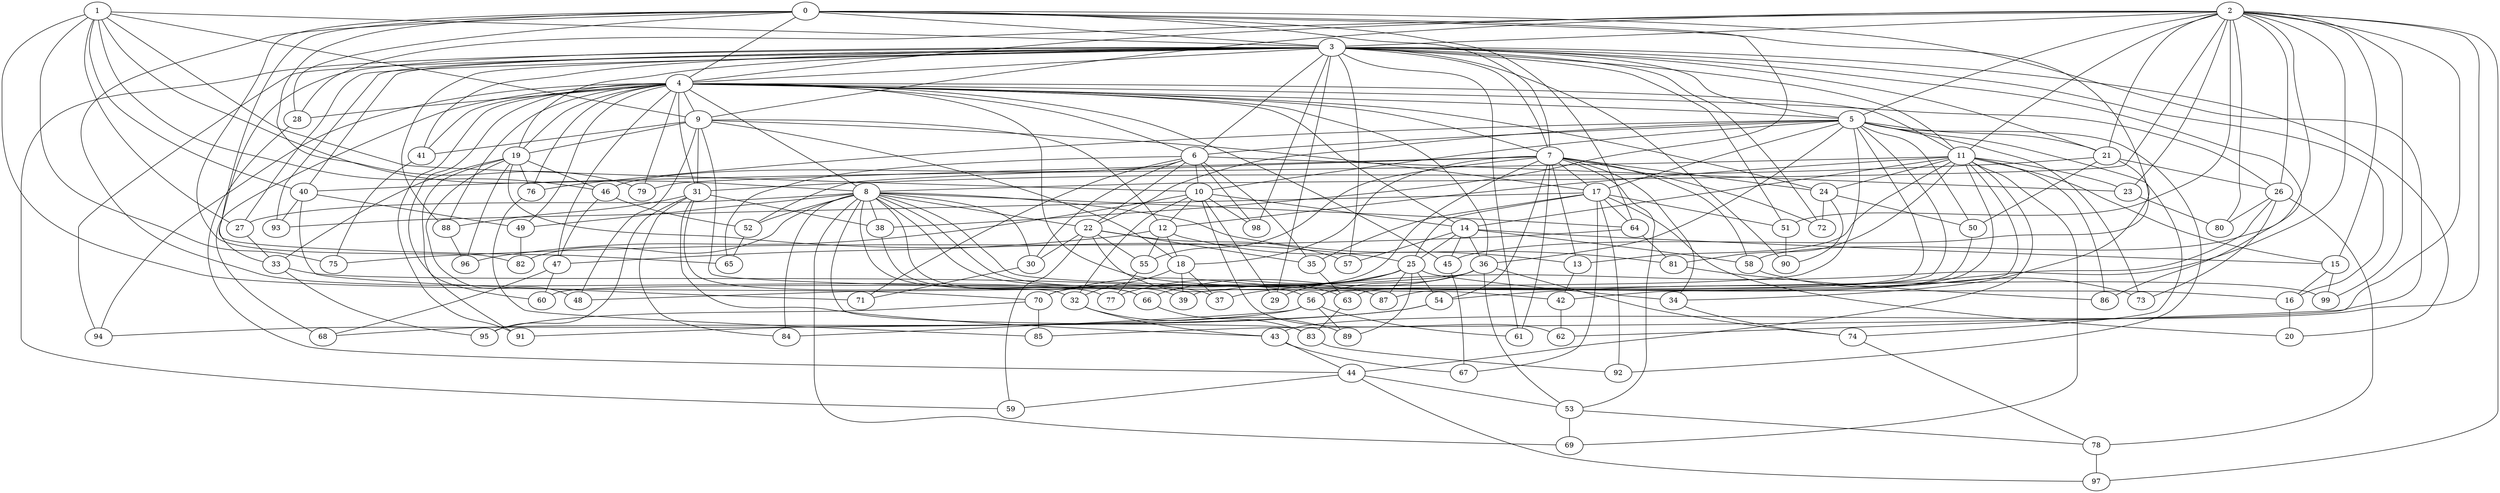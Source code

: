 strict graph "barabasi_albert_graph(100,3)" {
0;
1;
2;
3;
4;
5;
6;
7;
8;
9;
10;
11;
12;
13;
14;
15;
16;
17;
18;
19;
20;
21;
22;
23;
24;
25;
26;
27;
28;
29;
30;
31;
32;
33;
34;
35;
36;
37;
38;
39;
40;
41;
42;
43;
44;
45;
46;
47;
48;
49;
50;
51;
52;
53;
54;
55;
56;
57;
58;
59;
60;
61;
62;
63;
64;
65;
66;
67;
68;
69;
70;
71;
72;
73;
74;
75;
76;
77;
78;
79;
80;
81;
82;
83;
84;
85;
86;
87;
88;
89;
90;
91;
92;
93;
94;
95;
96;
97;
98;
99;
0 -- 64  [is_available=True, prob="0.120835171993"];
0 -- 65  [is_available=True, prob="0.531606783832"];
0 -- 3  [is_available=True, prob="1.0"];
0 -- 4  [is_available=True, prob="0.0821157607955"];
0 -- 38  [is_available=True, prob="0.191074374047"];
0 -- 7  [is_available=True, prob="0.429458257867"];
0 -- 45  [is_available=True, prob="0.155054420628"];
0 -- 77  [is_available=True, prob="0.574771560812"];
0 -- 82  [is_available=True, prob="0.918465393138"];
0 -- 79  [is_available=True, prob="0.502425692246"];
0 -- 28  [is_available=True, prob="1.0"];
0 -- 62  [is_available=True, prob="0.698121350725"];
1 -- 3  [is_available=True, prob="1.0"];
1 -- 70  [is_available=True, prob="0.069404809147"];
1 -- 8  [is_available=True, prob="0.992361669164"];
1 -- 9  [is_available=True, prob="0.343524150892"];
1 -- 10  [is_available=True, prob="1.0"];
1 -- 75  [is_available=True, prob="0.454712796855"];
1 -- 46  [is_available=True, prob="0.802662525849"];
1 -- 40  [is_available=True, prob="1.0"];
1 -- 27  [is_available=True, prob="0.0154160783923"];
2 -- 97  [is_available=True, prob="0.0314909212198"];
2 -- 3  [is_available=True, prob="0.741455955929"];
2 -- 4  [is_available=True, prob="1.0"];
2 -- 5  [is_available=True, prob="0.511158573143"];
2 -- 8  [is_available=True, prob="1.0"];
2 -- 9  [is_available=True, prob="0.571173533409"];
2 -- 11  [is_available=True, prob="0.833366929502"];
2 -- 15  [is_available=True, prob="1.0"];
2 -- 80  [is_available=True, prob="0.295733190605"];
2 -- 43  [is_available=True, prob="0.662381193992"];
2 -- 51  [is_available=True, prob="0.0727374175967"];
2 -- 21  [is_available=True, prob="1.0"];
2 -- 99  [is_available=True, prob="1.0"];
2 -- 23  [is_available=True, prob="0.733386450955"];
2 -- 26  [is_available=True, prob="0.582897946638"];
2 -- 28  [is_available=True, prob="1.0"];
2 -- 58  [is_available=True, prob="0.338266462176"];
2 -- 85  [is_available=True, prob="0.313951348394"];
2 -- 37  [is_available=True, prob="0.753676874532"];
3 -- 4  [is_available=True, prob="0.119907299479"];
3 -- 5  [is_available=True, prob="0.927053615179"];
3 -- 6  [is_available=True, prob="0.654956036997"];
3 -- 7  [is_available=True, prob="0.518171200352"];
3 -- 11  [is_available=True, prob="0.0821722250931"];
3 -- 16  [is_available=True, prob="0.421378936461"];
3 -- 19  [is_available=True, prob="0.931447988076"];
3 -- 20  [is_available=True, prob="0.33719278613"];
3 -- 21  [is_available=True, prob="0.241525045112"];
3 -- 27  [is_available=True, prob="0.677509206432"];
3 -- 29  [is_available=True, prob="0.431980770413"];
3 -- 33  [is_available=True, prob="1.0"];
3 -- 40  [is_available=True, prob="0.42504170046"];
3 -- 41  [is_available=True, prob="0.226192760445"];
3 -- 51  [is_available=True, prob="0.793879418408"];
3 -- 57  [is_available=True, prob="0.967898700299"];
3 -- 59  [is_available=True, prob="0.196554876066"];
3 -- 61  [is_available=True, prob="0.23135976692"];
3 -- 72  [is_available=True, prob="1.0"];
3 -- 86  [is_available=True, prob="1.0"];
3 -- 88  [is_available=True, prob="0.718686668152"];
3 -- 90  [is_available=True, prob="1.0"];
3 -- 93  [is_available=True, prob="0.234903156629"];
3 -- 94  [is_available=True, prob="1.0"];
3 -- 98  [is_available=True, prob="0.329829202482"];
4 -- 5  [is_available=True, prob="0.840582891092"];
4 -- 6  [is_available=True, prob="0.374991655029"];
4 -- 7  [is_available=True, prob="0.135717728273"];
4 -- 8  [is_available=True, prob="0.0365557337342"];
4 -- 9  [is_available=True, prob="0.129222309385"];
4 -- 11  [is_available=True, prob="1.0"];
4 -- 14  [is_available=True, prob="0.372606343188"];
4 -- 19  [is_available=True, prob="1.0"];
4 -- 24  [is_available=True, prob="1.0"];
4 -- 26  [is_available=True, prob="0.58516409991"];
4 -- 28  [is_available=True, prob="0.415624022849"];
4 -- 31  [is_available=True, prob="1.0"];
4 -- 36  [is_available=True, prob="0.479770188193"];
4 -- 41  [is_available=True, prob="0.063010930374"];
4 -- 45  [is_available=True, prob="0.190642028118"];
4 -- 47  [is_available=True, prob="1.0"];
4 -- 49  [is_available=True, prob="0.467419118356"];
4 -- 60  [is_available=True, prob="0.208812142988"];
4 -- 68  [is_available=True, prob="0.549281158113"];
4 -- 76  [is_available=True, prob="0.485707567934"];
4 -- 79  [is_available=True, prob="0.942232450955"];
4 -- 88  [is_available=True, prob="0.866725007758"];
4 -- 91  [is_available=True, prob="0.0657222650276"];
4 -- 94  [is_available=True, prob="1.0"];
4 -- 99  [is_available=True, prob="1.0"];
5 -- 6  [is_available=True, prob="0.893666022109"];
5 -- 39  [is_available=True, prob="1.0"];
5 -- 73  [is_available=True, prob="1.0"];
5 -- 10  [is_available=True, prob="0.0641061979506"];
5 -- 76  [is_available=True, prob="1.0"];
5 -- 92  [is_available=True, prob="1.0"];
5 -- 17  [is_available=True, prob="0.315118641235"];
5 -- 50  [is_available=True, prob="0.10185294663"];
5 -- 21  [is_available=True, prob="0.787458509351"];
5 -- 22  [is_available=True, prob="0.350778801265"];
5 -- 56  [is_available=True, prob="0.564579814443"];
5 -- 36  [is_available=True, prob="1.0"];
5 -- 60  [is_available=True, prob="0.919884729889"];
5 -- 74  [is_available=True, prob="0.176063106189"];
6 -- 65  [is_available=True, prob="0.207100766847"];
6 -- 98  [is_available=True, prob="0.101998499414"];
6 -- 71  [is_available=True, prob="0.350295400107"];
6 -- 10  [is_available=True, prob="1.0"];
6 -- 46  [is_available=True, prob="1.0"];
6 -- 35  [is_available=True, prob="0.274720404976"];
6 -- 22  [is_available=True, prob="0.946729372391"];
6 -- 23  [is_available=True, prob="0.0382170815385"];
6 -- 30  [is_available=True, prob="0.0481480110567"];
7 -- 34  [is_available=True, prob="1.0"];
7 -- 70  [is_available=True, prob="0.506273445029"];
7 -- 72  [is_available=True, prob="0.653093791435"];
7 -- 13  [is_available=True, prob="1.0"];
7 -- 79  [is_available=True, prob="0.159998257521"];
7 -- 17  [is_available=True, prob="1.0"];
7 -- 18  [is_available=True, prob="1.0"];
7 -- 52  [is_available=True, prob="0.447476406023"];
7 -- 53  [is_available=True, prob="1.0"];
7 -- 54  [is_available=True, prob="0.130137075976"];
7 -- 55  [is_available=True, prob="0.840625516594"];
7 -- 24  [is_available=True, prob="0.804653725946"];
7 -- 58  [is_available=True, prob="0.913850132181"];
7 -- 61  [is_available=True, prob="0.396870146494"];
8 -- 64  [is_available=True, prob="0.713457637676"];
8 -- 69  [is_available=True, prob="0.167106513948"];
8 -- 38  [is_available=True, prob="0.657890954543"];
8 -- 39  [is_available=True, prob="0.19081620696"];
8 -- 66  [is_available=True, prob="0.29376658753"];
8 -- 16  [is_available=True, prob="0.314316730848"];
8 -- 49  [is_available=True, prob="0.637343946446"];
8 -- 82  [is_available=True, prob="0.890265137432"];
8 -- 83  [is_available=True, prob="0.849921378161"];
8 -- 52  [is_available=True, prob="1.0"];
8 -- 22  [is_available=True, prob="0.681380776799"];
8 -- 87  [is_available=True, prob="1.0"];
8 -- 56  [is_available=True, prob="0.634941255764"];
8 -- 84  [is_available=True, prob="0.807226099878"];
8 -- 27  [is_available=True, prob="0.806895216426"];
8 -- 30  [is_available=True, prob="0.580035132904"];
8 -- 81  [is_available=True, prob="1.0"];
9 -- 41  [is_available=True, prob="1.0"];
9 -- 42  [is_available=True, prob="0.534180483916"];
9 -- 12  [is_available=True, prob="0.0193895765203"];
9 -- 48  [is_available=True, prob="1.0"];
9 -- 17  [is_available=True, prob="1.0"];
9 -- 18  [is_available=True, prob="1.0"];
9 -- 19  [is_available=True, prob="0.83039550183"];
9 -- 31  [is_available=True, prob="1.0"];
10 -- 32  [is_available=True, prob="0.754538011546"];
10 -- 98  [is_available=True, prob="0.585952015465"];
10 -- 96  [is_available=True, prob="1.0"];
10 -- 12  [is_available=True, prob="0.0161963774493"];
10 -- 14  [is_available=True, prob="0.300957514761"];
10 -- 29  [is_available=True, prob="1.0"];
10 -- 62  [is_available=True, prob="0.55412445517"];
11 -- 69  [is_available=True, prob="0.791886611123"];
11 -- 40  [is_available=True, prob="0.560012728658"];
11 -- 44  [is_available=True, prob="1.0"];
11 -- 42  [is_available=True, prob="1.0"];
11 -- 87  [is_available=True, prob="0.460304401812"];
11 -- 12  [is_available=True, prob="0.689671444143"];
11 -- 13  [is_available=True, prob="0.959143817735"];
11 -- 14  [is_available=True, prob="0.42176268949"];
11 -- 15  [is_available=True, prob="0.43520353485"];
11 -- 81  [is_available=True, prob="1.0"];
11 -- 86  [is_available=True, prob="0.557830646576"];
11 -- 23  [is_available=True, prob="0.367421512601"];
11 -- 24  [is_available=True, prob="0.847224435789"];
12 -- 13  [is_available=True, prob="1.0"];
12 -- 47  [is_available=True, prob="0.56061082505"];
12 -- 18  [is_available=True, prob="1.0"];
12 -- 55  [is_available=True, prob="0.443406329706"];
13 -- 42  [is_available=True, prob="0.351675389538"];
14 -- 45  [is_available=True, prob="0.121149337755"];
14 -- 15  [is_available=True, prob="0.496855301544"];
14 -- 57  [is_available=True, prob="0.282985443017"];
14 -- 25  [is_available=True, prob="1.0"];
14 -- 58  [is_available=True, prob="1.0"];
14 -- 36  [is_available=True, prob="0.583332746509"];
15 -- 16  [is_available=True, prob="0.0567559867245"];
15 -- 99  [is_available=True, prob="0.335108651268"];
16 -- 20  [is_available=True, prob="1.0"];
17 -- 64  [is_available=True, prob="0.476283253251"];
17 -- 67  [is_available=True, prob="0.47823227114"];
17 -- 35  [is_available=True, prob="0.840966839775"];
17 -- 51  [is_available=True, prob="0.538083620984"];
17 -- 20  [is_available=True, prob="0.299661309703"];
17 -- 25  [is_available=True, prob="0.094069075324"];
17 -- 92  [is_available=True, prob="0.257377406202"];
17 -- 93  [is_available=True, prob="1.0"];
18 -- 32  [is_available=True, prob="0.33638929174"];
18 -- 37  [is_available=True, prob="0.381349007062"];
18 -- 39  [is_available=True, prob="0.719701525379"];
19 -- 96  [is_available=True, prob="0.66820566397"];
19 -- 33  [is_available=True, prob="1.0"];
19 -- 76  [is_available=True, prob="0.255022860503"];
19 -- 46  [is_available=True, prob="0.192283536981"];
19 -- 48  [is_available=True, prob="0.522912886079"];
19 -- 25  [is_available=True, prob="0.293264565529"];
19 -- 91  [is_available=True, prob="0.833600370374"];
21 -- 34  [is_available=True, prob="0.419917324654"];
21 -- 50  [is_available=True, prob="0.329477505664"];
21 -- 26  [is_available=True, prob="0.751923109478"];
21 -- 31  [is_available=True, prob="0.824298822047"];
22 -- 35  [is_available=True, prob="1.0"];
22 -- 55  [is_available=True, prob="0.326431810929"];
22 -- 57  [is_available=True, prob="1.0"];
22 -- 59  [is_available=True, prob="0.550887109587"];
22 -- 30  [is_available=True, prob="1.0"];
22 -- 63  [is_available=True, prob="0.258408660205"];
23 -- 80  [is_available=True, prob="0.156785609452"];
24 -- 72  [is_available=True, prob="1.0"];
24 -- 50  [is_available=True, prob="1.0"];
24 -- 90  [is_available=True, prob="0.751635563106"];
25 -- 34  [is_available=True, prob="0.62140335631"];
25 -- 70  [is_available=True, prob="1.0"];
25 -- 77  [is_available=True, prob="0.0897255311935"];
25 -- 54  [is_available=True, prob="0.254246295563"];
25 -- 87  [is_available=True, prob="0.538168519874"];
25 -- 89  [is_available=True, prob="0.123238520991"];
25 -- 29  [is_available=True, prob="0.0482831009864"];
26 -- 73  [is_available=True, prob="0.164583744955"];
26 -- 78  [is_available=True, prob="0.651007325442"];
26 -- 80  [is_available=True, prob="0.310559720423"];
26 -- 54  [is_available=True, prob="0.194021931269"];
27 -- 33  [is_available=True, prob="0.7313351017"];
28 -- 44  [is_available=True, prob="0.93163480355"];
30 -- 71  [is_available=True, prob="0.17305747123"];
31 -- 32  [is_available=True, prob="1.0"];
31 -- 38  [is_available=True, prob="0.249600261712"];
31 -- 43  [is_available=True, prob="0.946008127789"];
31 -- 84  [is_available=True, prob="0.530709562848"];
31 -- 88  [is_available=True, prob="1.0"];
31 -- 95  [is_available=True, prob="0.488627099183"];
32 -- 89  [is_available=True, prob="0.390943969909"];
32 -- 43  [is_available=True, prob="1.0"];
33 -- 37  [is_available=True, prob="0.236125554906"];
33 -- 95  [is_available=True, prob="0.288631772794"];
34 -- 74  [is_available=True, prob="1.0"];
35 -- 63  [is_available=True, prob="0.243268028151"];
36 -- 66  [is_available=True, prob="0.0328838475378"];
36 -- 74  [is_available=True, prob="0.257075081971"];
36 -- 48  [is_available=True, prob="0.29951090723"];
36 -- 53  [is_available=True, prob="1.0"];
36 -- 56  [is_available=True, prob="0.89223095053"];
38 -- 66  [is_available=True, prob="0.19084400821"];
40 -- 71  [is_available=True, prob="0.221377054572"];
40 -- 49  [is_available=True, prob="0.555234030195"];
40 -- 93  [is_available=True, prob="0.165561985252"];
41 -- 75  [is_available=True, prob="0.71499831389"];
42 -- 62  [is_available=True, prob="1.0"];
43 -- 67  [is_available=True, prob="0.36587762153"];
43 -- 44  [is_available=True, prob="0.731886934819"];
44 -- 97  [is_available=True, prob="1.0"];
44 -- 53  [is_available=True, prob="0.0144180460768"];
44 -- 59  [is_available=True, prob="0.417323652793"];
45 -- 67  [is_available=True, prob="0.355142918727"];
46 -- 52  [is_available=True, prob="0.669421192783"];
46 -- 47  [is_available=True, prob="0.593149085053"];
47 -- 68  [is_available=True, prob="0.909367327858"];
47 -- 60  [is_available=True, prob="0.541613308623"];
49 -- 82  [is_available=True, prob="0.0847195181521"];
50 -- 63  [is_available=True, prob="0.670629677066"];
51 -- 90  [is_available=True, prob="0.555267101586"];
52 -- 65  [is_available=True, prob="0.76141927451"];
53 -- 69  [is_available=True, prob="0.615770158826"];
53 -- 78  [is_available=True, prob="0.677566017714"];
54 -- 91  [is_available=True, prob="0.794238276521"];
54 -- 68  [is_available=True, prob="0.774119967452"];
55 -- 77  [is_available=True, prob="0.755540920146"];
56 -- 84  [is_available=True, prob="0.198090117744"];
56 -- 89  [is_available=True, prob="1.0"];
56 -- 61  [is_available=True, prob="0.19854813536"];
56 -- 94  [is_available=True, prob="0.919195670617"];
58 -- 73  [is_available=True, prob="0.382373607206"];
63 -- 83  [is_available=True, prob="1.0"];
64 -- 75  [is_available=True, prob="0.608731850853"];
64 -- 81  [is_available=True, prob="0.654590767816"];
66 -- 83  [is_available=True, prob="0.525610425694"];
70 -- 95  [is_available=True, prob="1.0"];
70 -- 85  [is_available=True, prob="0.485815120943"];
74 -- 78  [is_available=True, prob="0.456397930017"];
76 -- 85  [is_available=True, prob="0.982838948781"];
78 -- 97  [is_available=True, prob="0.593634106899"];
81 -- 86  [is_available=True, prob="0.614948939919"];
83 -- 92  [is_available=True, prob="0.97837208169"];
88 -- 96  [is_available=True, prob="0.579852751798"];
}
